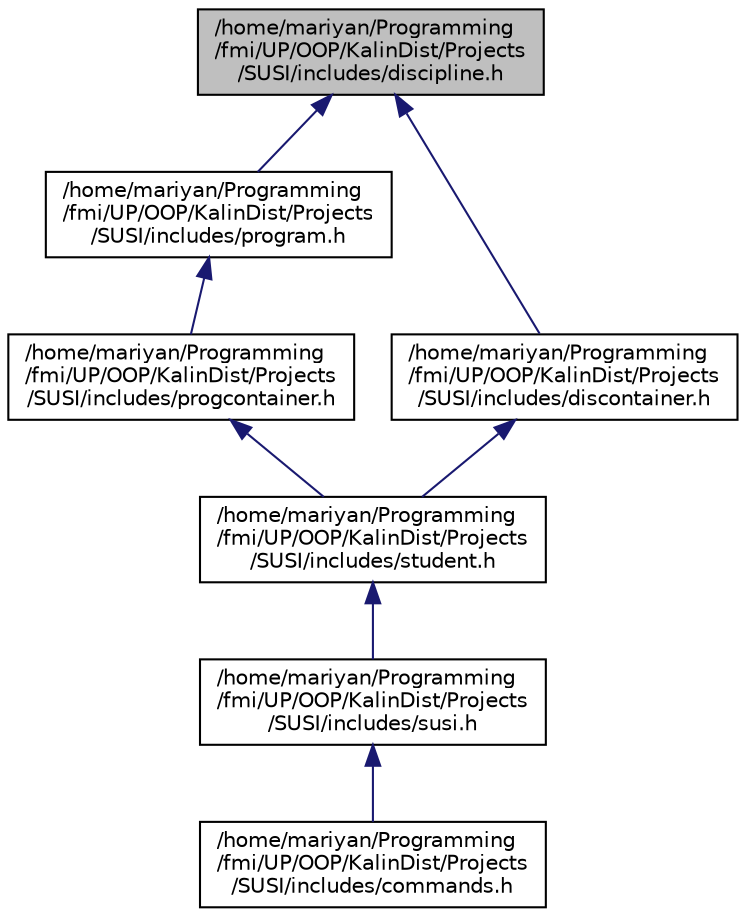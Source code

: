 digraph "/home/mariyan/Programming/fmi/UP/OOP/KalinDist/Projects/SUSI/includes/discipline.h"
{
  edge [fontname="Helvetica",fontsize="10",labelfontname="Helvetica",labelfontsize="10"];
  node [fontname="Helvetica",fontsize="10",shape=record];
  Node3 [label="/home/mariyan/Programming\l/fmi/UP/OOP/KalinDist/Projects\l/SUSI/includes/discipline.h",height=0.2,width=0.4,color="black", fillcolor="grey75", style="filled", fontcolor="black"];
  Node3 -> Node4 [dir="back",color="midnightblue",fontsize="10",style="solid",fontname="Helvetica"];
  Node4 [label="/home/mariyan/Programming\l/fmi/UP/OOP/KalinDist/Projects\l/SUSI/includes/program.h",height=0.2,width=0.4,color="black", fillcolor="white", style="filled",URL="$program_8h.html"];
  Node4 -> Node5 [dir="back",color="midnightblue",fontsize="10",style="solid",fontname="Helvetica"];
  Node5 [label="/home/mariyan/Programming\l/fmi/UP/OOP/KalinDist/Projects\l/SUSI/includes/progcontainer.h",height=0.2,width=0.4,color="black", fillcolor="white", style="filled",URL="$progcontainer_8h.html"];
  Node5 -> Node6 [dir="back",color="midnightblue",fontsize="10",style="solid",fontname="Helvetica"];
  Node6 [label="/home/mariyan/Programming\l/fmi/UP/OOP/KalinDist/Projects\l/SUSI/includes/student.h",height=0.2,width=0.4,color="black", fillcolor="white", style="filled",URL="$student_8h.html"];
  Node6 -> Node7 [dir="back",color="midnightblue",fontsize="10",style="solid",fontname="Helvetica"];
  Node7 [label="/home/mariyan/Programming\l/fmi/UP/OOP/KalinDist/Projects\l/SUSI/includes/susi.h",height=0.2,width=0.4,color="black", fillcolor="white", style="filled",URL="$susi_8h.html"];
  Node7 -> Node8 [dir="back",color="midnightblue",fontsize="10",style="solid",fontname="Helvetica"];
  Node8 [label="/home/mariyan/Programming\l/fmi/UP/OOP/KalinDist/Projects\l/SUSI/includes/commands.h",height=0.2,width=0.4,color="black", fillcolor="white", style="filled",URL="$commands_8h.html"];
  Node3 -> Node9 [dir="back",color="midnightblue",fontsize="10",style="solid",fontname="Helvetica"];
  Node9 [label="/home/mariyan/Programming\l/fmi/UP/OOP/KalinDist/Projects\l/SUSI/includes/discontainer.h",height=0.2,width=0.4,color="black", fillcolor="white", style="filled",URL="$discontainer_8h.html"];
  Node9 -> Node6 [dir="back",color="midnightblue",fontsize="10",style="solid",fontname="Helvetica"];
}
